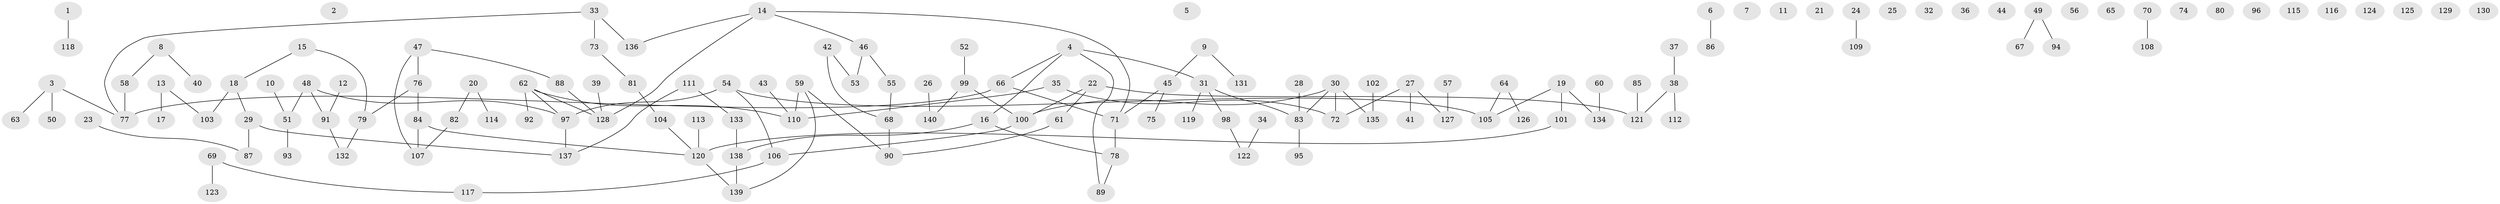 // coarse degree distribution, {6: 0.10526315789473684, 5: 0.10526315789473684, 2: 0.2631578947368421, 4: 0.10526315789473684, 3: 0.10526315789473684, 1: 0.2631578947368421, 7: 0.05263157894736842}
// Generated by graph-tools (version 1.1) at 2025/48/03/04/25 22:48:07]
// undirected, 140 vertices, 130 edges
graph export_dot {
  node [color=gray90,style=filled];
  1;
  2;
  3;
  4;
  5;
  6;
  7;
  8;
  9;
  10;
  11;
  12;
  13;
  14;
  15;
  16;
  17;
  18;
  19;
  20;
  21;
  22;
  23;
  24;
  25;
  26;
  27;
  28;
  29;
  30;
  31;
  32;
  33;
  34;
  35;
  36;
  37;
  38;
  39;
  40;
  41;
  42;
  43;
  44;
  45;
  46;
  47;
  48;
  49;
  50;
  51;
  52;
  53;
  54;
  55;
  56;
  57;
  58;
  59;
  60;
  61;
  62;
  63;
  64;
  65;
  66;
  67;
  68;
  69;
  70;
  71;
  72;
  73;
  74;
  75;
  76;
  77;
  78;
  79;
  80;
  81;
  82;
  83;
  84;
  85;
  86;
  87;
  88;
  89;
  90;
  91;
  92;
  93;
  94;
  95;
  96;
  97;
  98;
  99;
  100;
  101;
  102;
  103;
  104;
  105;
  106;
  107;
  108;
  109;
  110;
  111;
  112;
  113;
  114;
  115;
  116;
  117;
  118;
  119;
  120;
  121;
  122;
  123;
  124;
  125;
  126;
  127;
  128;
  129;
  130;
  131;
  132;
  133;
  134;
  135;
  136;
  137;
  138;
  139;
  140;
  1 -- 118;
  3 -- 50;
  3 -- 63;
  3 -- 77;
  4 -- 16;
  4 -- 31;
  4 -- 66;
  4 -- 89;
  6 -- 86;
  8 -- 40;
  8 -- 58;
  9 -- 45;
  9 -- 131;
  10 -- 51;
  12 -- 91;
  13 -- 17;
  13 -- 103;
  14 -- 46;
  14 -- 71;
  14 -- 128;
  14 -- 136;
  15 -- 18;
  15 -- 79;
  16 -- 78;
  16 -- 138;
  18 -- 29;
  18 -- 103;
  19 -- 101;
  19 -- 105;
  19 -- 134;
  20 -- 82;
  20 -- 114;
  22 -- 61;
  22 -- 100;
  22 -- 121;
  23 -- 87;
  24 -- 109;
  26 -- 140;
  27 -- 41;
  27 -- 72;
  27 -- 127;
  28 -- 83;
  29 -- 87;
  29 -- 137;
  30 -- 72;
  30 -- 83;
  30 -- 100;
  30 -- 135;
  31 -- 83;
  31 -- 98;
  31 -- 119;
  33 -- 73;
  33 -- 77;
  33 -- 136;
  34 -- 122;
  35 -- 72;
  35 -- 110;
  37 -- 38;
  38 -- 112;
  38 -- 121;
  39 -- 128;
  42 -- 53;
  42 -- 68;
  43 -- 110;
  45 -- 71;
  45 -- 75;
  46 -- 53;
  46 -- 55;
  47 -- 76;
  47 -- 88;
  47 -- 107;
  48 -- 51;
  48 -- 91;
  48 -- 97;
  49 -- 67;
  49 -- 94;
  51 -- 93;
  52 -- 99;
  54 -- 97;
  54 -- 105;
  54 -- 106;
  55 -- 68;
  57 -- 127;
  58 -- 77;
  59 -- 90;
  59 -- 110;
  59 -- 139;
  60 -- 134;
  61 -- 90;
  62 -- 92;
  62 -- 97;
  62 -- 110;
  62 -- 128;
  64 -- 105;
  64 -- 126;
  66 -- 71;
  66 -- 77;
  68 -- 90;
  69 -- 117;
  69 -- 123;
  70 -- 108;
  71 -- 78;
  73 -- 81;
  76 -- 79;
  76 -- 84;
  78 -- 89;
  79 -- 132;
  81 -- 104;
  82 -- 107;
  83 -- 95;
  84 -- 107;
  84 -- 120;
  85 -- 121;
  88 -- 128;
  91 -- 132;
  97 -- 137;
  98 -- 122;
  99 -- 100;
  99 -- 140;
  100 -- 106;
  101 -- 120;
  102 -- 135;
  104 -- 120;
  106 -- 117;
  111 -- 133;
  111 -- 137;
  113 -- 120;
  120 -- 139;
  133 -- 138;
  138 -- 139;
}
